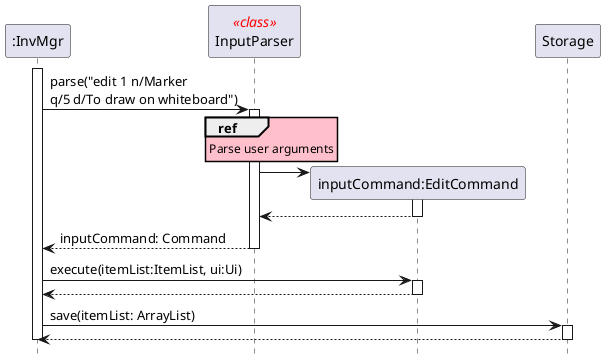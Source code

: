 @startuml

skinparam sequenceStereotypeFontColor red
skinparam SequenceReferenceBackgroundColor pink
hide footbox

Participant ":InvMgr" as InvMgr
Participant "InputParser" as InputParser <<class>>
Participant "inputCommand:EditCommand" as EditCommand

activate InvMgr
    InvMgr -> InputParser: parse("edit 1 n/Marker \nq/5 d/To draw on whiteboard")
    ref over InputParser
        Parse user arguments
    end
    activate InputParser
        create EditCommand
        InputParser -> EditCommand:
        activate EditCommand
        return
    return inputCommand: Command

    InvMgr -> EditCommand: execute(itemList:ItemList, ui:Ui)
    activate EditCommand
    return

    InvMgr -> Storage: save(itemList: ArrayList)
    activate Storage
    return

deactivate InvMgr

@enduml
